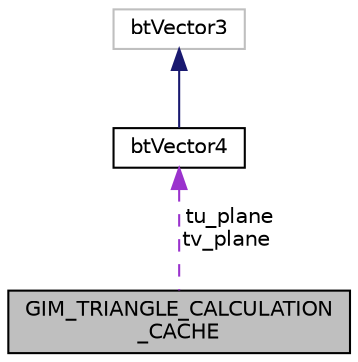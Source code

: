 digraph "GIM_TRIANGLE_CALCULATION_CACHE"
{
  edge [fontname="Helvetica",fontsize="10",labelfontname="Helvetica",labelfontsize="10"];
  node [fontname="Helvetica",fontsize="10",shape=record];
  Node1 [label="GIM_TRIANGLE_CALCULATION\l_CACHE",height=0.2,width=0.4,color="black", fillcolor="grey75", style="filled", fontcolor="black"];
  Node2 -> Node1 [dir="back",color="darkorchid3",fontsize="10",style="dashed",label=" tu_plane\ntv_plane" ,fontname="Helvetica"];
  Node2 [label="btVector4",height=0.2,width=0.4,color="black", fillcolor="white", style="filled",URL="$classbt_vector4.html"];
  Node3 -> Node2 [dir="back",color="midnightblue",fontsize="10",style="solid",fontname="Helvetica"];
  Node3 [label="btVector3",height=0.2,width=0.4,color="grey75", fillcolor="white", style="filled"];
}
